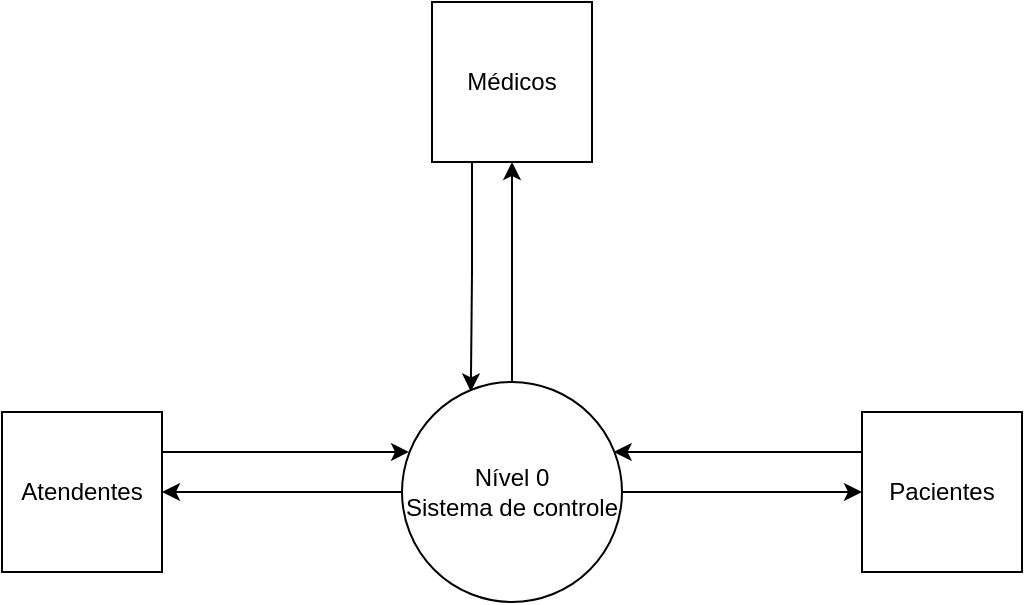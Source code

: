 <mxfile version="21.1.8" type="device" pages="3">
  <diagram name="Diagrama de contexto" id="FePzLVsMAzq__L557pOz">
    <mxGraphModel dx="1434" dy="792" grid="1" gridSize="10" guides="1" tooltips="1" connect="1" arrows="1" fold="1" page="1" pageScale="1" pageWidth="827" pageHeight="1169" math="0" shadow="0">
      <root>
        <mxCell id="0" />
        <mxCell id="1" parent="0" />
        <mxCell id="TwyFPeZ25JVLZ-CCQxZj-9" style="edgeStyle=orthogonalEdgeStyle;rounded=0;orthogonalLoop=1;jettySize=auto;html=1;exitX=1;exitY=0.5;exitDx=0;exitDy=0;entryX=0;entryY=0.5;entryDx=0;entryDy=0;" edge="1" parent="1" source="TwyFPeZ25JVLZ-CCQxZj-1" target="TwyFPeZ25JVLZ-CCQxZj-3">
          <mxGeometry relative="1" as="geometry" />
        </mxCell>
        <mxCell id="TwyFPeZ25JVLZ-CCQxZj-12" style="edgeStyle=orthogonalEdgeStyle;rounded=0;orthogonalLoop=1;jettySize=auto;html=1;exitX=0;exitY=0.5;exitDx=0;exitDy=0;entryX=1;entryY=0.5;entryDx=0;entryDy=0;" edge="1" parent="1" source="TwyFPeZ25JVLZ-CCQxZj-1" target="TwyFPeZ25JVLZ-CCQxZj-4">
          <mxGeometry relative="1" as="geometry" />
        </mxCell>
        <mxCell id="TwyFPeZ25JVLZ-CCQxZj-19" value="" style="edgeStyle=orthogonalEdgeStyle;rounded=0;orthogonalLoop=1;jettySize=auto;html=1;" edge="1" parent="1" source="TwyFPeZ25JVLZ-CCQxZj-1" target="TwyFPeZ25JVLZ-CCQxZj-2">
          <mxGeometry relative="1" as="geometry" />
        </mxCell>
        <mxCell id="TwyFPeZ25JVLZ-CCQxZj-1" value="&lt;div&gt;Nível 0&lt;/div&gt;&lt;div&gt;Sistema de controle&lt;br&gt;&lt;/div&gt;" style="ellipse;whiteSpace=wrap;html=1;aspect=fixed;" vertex="1" parent="1">
          <mxGeometry x="370" y="320" width="110" height="110" as="geometry" />
        </mxCell>
        <mxCell id="TwyFPeZ25JVLZ-CCQxZj-20" style="edgeStyle=orthogonalEdgeStyle;rounded=0;orthogonalLoop=1;jettySize=auto;html=1;exitX=0.25;exitY=1;exitDx=0;exitDy=0;entryX=0.313;entryY=0.043;entryDx=0;entryDy=0;entryPerimeter=0;" edge="1" parent="1" source="TwyFPeZ25JVLZ-CCQxZj-2" target="TwyFPeZ25JVLZ-CCQxZj-1">
          <mxGeometry relative="1" as="geometry" />
        </mxCell>
        <mxCell id="TwyFPeZ25JVLZ-CCQxZj-2" value="Médicos" style="whiteSpace=wrap;html=1;aspect=fixed;" vertex="1" parent="1">
          <mxGeometry x="385" y="130" width="80" height="80" as="geometry" />
        </mxCell>
        <mxCell id="TwyFPeZ25JVLZ-CCQxZj-10" style="edgeStyle=orthogonalEdgeStyle;rounded=0;orthogonalLoop=1;jettySize=auto;html=1;exitX=0;exitY=0.25;exitDx=0;exitDy=0;entryX=0.962;entryY=0.318;entryDx=0;entryDy=0;entryPerimeter=0;" edge="1" parent="1" source="TwyFPeZ25JVLZ-CCQxZj-3" target="TwyFPeZ25JVLZ-CCQxZj-1">
          <mxGeometry relative="1" as="geometry" />
        </mxCell>
        <mxCell id="TwyFPeZ25JVLZ-CCQxZj-3" value="Pacientes" style="whiteSpace=wrap;html=1;aspect=fixed;" vertex="1" parent="1">
          <mxGeometry x="600" y="335" width="80" height="80" as="geometry" />
        </mxCell>
        <mxCell id="TwyFPeZ25JVLZ-CCQxZj-15" style="edgeStyle=orthogonalEdgeStyle;rounded=0;orthogonalLoop=1;jettySize=auto;html=1;exitX=1;exitY=0.25;exitDx=0;exitDy=0;entryX=0.032;entryY=0.318;entryDx=0;entryDy=0;entryPerimeter=0;" edge="1" parent="1" source="TwyFPeZ25JVLZ-CCQxZj-4" target="TwyFPeZ25JVLZ-CCQxZj-1">
          <mxGeometry relative="1" as="geometry" />
        </mxCell>
        <mxCell id="TwyFPeZ25JVLZ-CCQxZj-4" value="Atendentes" style="whiteSpace=wrap;html=1;aspect=fixed;" vertex="1" parent="1">
          <mxGeometry x="170" y="335" width="80" height="80" as="geometry" />
        </mxCell>
      </root>
    </mxGraphModel>
  </diagram>
  <diagram id="CleXMpJ3mfFsWCy2DOEM" name="DFD - Nível 1">
    <mxGraphModel dx="1434" dy="792" grid="1" gridSize="10" guides="1" tooltips="1" connect="1" arrows="1" fold="1" page="1" pageScale="1" pageWidth="827" pageHeight="1169" math="0" shadow="0">
      <root>
        <mxCell id="0" />
        <mxCell id="1" parent="0" />
        <mxCell id="pKV-AocP2VicoPwN8PxL-16" style="edgeStyle=orthogonalEdgeStyle;rounded=0;orthogonalLoop=1;jettySize=auto;html=1;exitX=0.25;exitY=0;exitDx=0;exitDy=0;entryX=0;entryY=0;entryDx=0;entryDy=0;" edge="1" parent="1" source="pKV-AocP2VicoPwN8PxL-1" target="pKV-AocP2VicoPwN8PxL-4">
          <mxGeometry relative="1" as="geometry">
            <Array as="points">
              <mxPoint x="160" y="92" />
            </Array>
          </mxGeometry>
        </mxCell>
        <mxCell id="pKV-AocP2VicoPwN8PxL-17" style="edgeStyle=orthogonalEdgeStyle;rounded=0;orthogonalLoop=1;jettySize=auto;html=1;exitX=0.25;exitY=1;exitDx=0;exitDy=0;entryX=0;entryY=1;entryDx=0;entryDy=0;" edge="1" parent="1" source="pKV-AocP2VicoPwN8PxL-1" target="pKV-AocP2VicoPwN8PxL-7">
          <mxGeometry relative="1" as="geometry">
            <Array as="points">
              <mxPoint x="160" y="448" />
            </Array>
          </mxGeometry>
        </mxCell>
        <mxCell id="pKV-AocP2VicoPwN8PxL-30" value="Dados médico" style="edgeLabel;html=1;align=center;verticalAlign=middle;resizable=0;points=[];" vertex="1" connectable="0" parent="pKV-AocP2VicoPwN8PxL-17">
          <mxGeometry x="0.171" y="-2" relative="1" as="geometry">
            <mxPoint x="51" y="10" as="offset" />
          </mxGeometry>
        </mxCell>
        <mxCell id="pKV-AocP2VicoPwN8PxL-22" style="edgeStyle=orthogonalEdgeStyle;rounded=0;orthogonalLoop=1;jettySize=auto;html=1;exitX=1;exitY=0.75;exitDx=0;exitDy=0;entryX=0.05;entryY=0.75;entryDx=0;entryDy=0;entryPerimeter=0;" edge="1" parent="1" source="pKV-AocP2VicoPwN8PxL-1" target="pKV-AocP2VicoPwN8PxL-6">
          <mxGeometry relative="1" as="geometry" />
        </mxCell>
        <mxCell id="pKV-AocP2VicoPwN8PxL-25" style="edgeStyle=orthogonalEdgeStyle;rounded=0;orthogonalLoop=1;jettySize=auto;html=1;exitX=1;exitY=0.25;exitDx=0;exitDy=0;entryX=0;entryY=0.5;entryDx=0;entryDy=0;" edge="1" parent="1" source="pKV-AocP2VicoPwN8PxL-1" target="pKV-AocP2VicoPwN8PxL-5">
          <mxGeometry relative="1" as="geometry">
            <Array as="points">
              <mxPoint x="260" y="300" />
              <mxPoint x="260" y="220" />
            </Array>
          </mxGeometry>
        </mxCell>
        <mxCell id="pKV-AocP2VicoPwN8PxL-1" value="Médicos" style="whiteSpace=wrap;html=1;aspect=fixed;" vertex="1" parent="1">
          <mxGeometry x="140" y="280" width="80" height="80" as="geometry" />
        </mxCell>
        <mxCell id="pKV-AocP2VicoPwN8PxL-19" style="edgeStyle=orthogonalEdgeStyle;rounded=0;orthogonalLoop=1;jettySize=auto;html=1;exitX=0;exitY=0.5;exitDx=0;exitDy=0;entryX=0.5;entryY=0;entryDx=0;entryDy=0;" edge="1" parent="1" source="pKV-AocP2VicoPwN8PxL-4" target="pKV-AocP2VicoPwN8PxL-1">
          <mxGeometry relative="1" as="geometry" />
        </mxCell>
        <mxCell id="pKV-AocP2VicoPwN8PxL-36" style="edgeStyle=orthogonalEdgeStyle;rounded=0;orthogonalLoop=1;jettySize=auto;html=1;exitX=1;exitY=0;exitDx=0;exitDy=0;entryX=0.9;entryY=0;entryDx=0;entryDy=0;entryPerimeter=0;" edge="1" parent="1" source="pKV-AocP2VicoPwN8PxL-4" target="pKV-AocP2VicoPwN8PxL-34">
          <mxGeometry relative="1" as="geometry" />
        </mxCell>
        <mxCell id="pKV-AocP2VicoPwN8PxL-4" value="&lt;div&gt;Nível 1.1&lt;/div&gt;&lt;div&gt;Cadastrar dados&lt;br&gt;&lt;/div&gt;" style="ellipse;whiteSpace=wrap;html=1;aspect=fixed;" vertex="1" parent="1">
          <mxGeometry x="380" y="80" width="80" height="80" as="geometry" />
        </mxCell>
        <mxCell id="pKV-AocP2VicoPwN8PxL-24" style="edgeStyle=orthogonalEdgeStyle;rounded=0;orthogonalLoop=1;jettySize=auto;html=1;exitX=0;exitY=0;exitDx=0;exitDy=0;entryX=0.75;entryY=0;entryDx=0;entryDy=0;" edge="1" parent="1" source="pKV-AocP2VicoPwN8PxL-5" target="pKV-AocP2VicoPwN8PxL-1">
          <mxGeometry relative="1" as="geometry">
            <Array as="points">
              <mxPoint x="200" y="192" />
            </Array>
          </mxGeometry>
        </mxCell>
        <mxCell id="pKV-AocP2VicoPwN8PxL-41" style="edgeStyle=orthogonalEdgeStyle;rounded=0;orthogonalLoop=1;jettySize=auto;html=1;exitX=1;exitY=0;exitDx=0;exitDy=0;entryX=0.5;entryY=0;entryDx=0;entryDy=0;" edge="1" parent="1" source="pKV-AocP2VicoPwN8PxL-5" target="pKV-AocP2VicoPwN8PxL-34">
          <mxGeometry relative="1" as="geometry" />
        </mxCell>
        <mxCell id="pKV-AocP2VicoPwN8PxL-5" value="&lt;div&gt;Nível 1.1&lt;/div&gt;&lt;div&gt;Consultar dados&lt;br&gt;&lt;/div&gt;" style="ellipse;whiteSpace=wrap;html=1;aspect=fixed;" vertex="1" parent="1">
          <mxGeometry x="380" y="180" width="80" height="80" as="geometry" />
        </mxCell>
        <mxCell id="pKV-AocP2VicoPwN8PxL-23" style="edgeStyle=orthogonalEdgeStyle;rounded=0;orthogonalLoop=1;jettySize=auto;html=1;exitX=0;exitY=0.5;exitDx=0;exitDy=0;entryX=1;entryY=0.5;entryDx=0;entryDy=0;" edge="1" parent="1" source="pKV-AocP2VicoPwN8PxL-6" target="pKV-AocP2VicoPwN8PxL-1">
          <mxGeometry relative="1" as="geometry" />
        </mxCell>
        <mxCell id="pKV-AocP2VicoPwN8PxL-44" style="edgeStyle=orthogonalEdgeStyle;rounded=0;orthogonalLoop=1;jettySize=auto;html=1;exitX=1;exitY=0.5;exitDx=0;exitDy=0;entryX=0;entryY=0.5;entryDx=0;entryDy=0;" edge="1" parent="1" source="pKV-AocP2VicoPwN8PxL-6" target="pKV-AocP2VicoPwN8PxL-34">
          <mxGeometry relative="1" as="geometry" />
        </mxCell>
        <mxCell id="pKV-AocP2VicoPwN8PxL-6" value="&lt;div&gt;Nível 1.1&lt;/div&gt;&lt;div&gt;Alterar dados&lt;br&gt;&lt;/div&gt;" style="ellipse;whiteSpace=wrap;html=1;aspect=fixed;" vertex="1" parent="1">
          <mxGeometry x="380" y="280" width="80" height="80" as="geometry" />
        </mxCell>
        <mxCell id="pKV-AocP2VicoPwN8PxL-18" style="edgeStyle=orthogonalEdgeStyle;rounded=0;orthogonalLoop=1;jettySize=auto;html=1;exitX=0;exitY=0.5;exitDx=0;exitDy=0;entryX=0.5;entryY=1;entryDx=0;entryDy=0;" edge="1" parent="1" source="pKV-AocP2VicoPwN8PxL-7" target="pKV-AocP2VicoPwN8PxL-1">
          <mxGeometry relative="1" as="geometry" />
        </mxCell>
        <mxCell id="pKV-AocP2VicoPwN8PxL-48" style="edgeStyle=orthogonalEdgeStyle;rounded=0;orthogonalLoop=1;jettySize=auto;html=1;exitX=1;exitY=1;exitDx=0;exitDy=0;entryX=0.75;entryY=1;entryDx=0;entryDy=0;" edge="1" parent="1" source="pKV-AocP2VicoPwN8PxL-7" target="pKV-AocP2VicoPwN8PxL-34">
          <mxGeometry relative="1" as="geometry" />
        </mxCell>
        <mxCell id="pKV-AocP2VicoPwN8PxL-7" value="&lt;div&gt;Nível 1.1&lt;/div&gt;&lt;div&gt;Excluir dados&lt;br&gt;&lt;/div&gt;" style="ellipse;whiteSpace=wrap;html=1;aspect=fixed;" vertex="1" parent="1">
          <mxGeometry x="380" y="380" width="80" height="80" as="geometry" />
        </mxCell>
        <mxCell id="pKV-AocP2VicoPwN8PxL-26" value="Status" style="text;html=1;align=center;verticalAlign=middle;resizable=0;points=[];autosize=1;strokeColor=none;fillColor=none;" vertex="1" parent="1">
          <mxGeometry x="210" y="120" width="60" height="30" as="geometry" />
        </mxCell>
        <mxCell id="pKV-AocP2VicoPwN8PxL-27" value="Status" style="text;html=1;align=center;verticalAlign=middle;resizable=0;points=[];autosize=1;strokeColor=none;fillColor=none;" vertex="1" parent="1">
          <mxGeometry x="210" y="163" width="60" height="30" as="geometry" />
        </mxCell>
        <mxCell id="pKV-AocP2VicoPwN8PxL-28" value="Status" style="text;html=1;align=center;verticalAlign=middle;resizable=0;points=[];autosize=1;strokeColor=none;fillColor=none;" vertex="1" parent="1">
          <mxGeometry x="280" y="295" width="60" height="30" as="geometry" />
        </mxCell>
        <mxCell id="pKV-AocP2VicoPwN8PxL-29" value="Status" style="text;html=1;align=center;verticalAlign=middle;resizable=0;points=[];autosize=1;strokeColor=none;fillColor=none;" vertex="1" parent="1">
          <mxGeometry x="280" y="390" width="60" height="30" as="geometry" />
        </mxCell>
        <mxCell id="pKV-AocP2VicoPwN8PxL-31" value="Dados médico" style="edgeLabel;html=1;align=center;verticalAlign=middle;resizable=0;points=[];" vertex="1" connectable="0" parent="1">
          <mxGeometry x="310.0" y="350.003" as="geometry" />
        </mxCell>
        <mxCell id="pKV-AocP2VicoPwN8PxL-32" value="Dados médico" style="edgeLabel;html=1;align=center;verticalAlign=middle;resizable=0;points=[];" vertex="1" connectable="0" parent="1">
          <mxGeometry x="310.0" y="230.003" as="geometry" />
        </mxCell>
        <mxCell id="pKV-AocP2VicoPwN8PxL-33" value="Dados médico" style="edgeLabel;html=1;align=center;verticalAlign=middle;resizable=0;points=[];" vertex="1" connectable="0" parent="1">
          <mxGeometry x="310.0" y="80.003" as="geometry" />
        </mxCell>
        <mxCell id="pKV-AocP2VicoPwN8PxL-37" style="edgeStyle=orthogonalEdgeStyle;rounded=0;orthogonalLoop=1;jettySize=auto;html=1;exitX=0.75;exitY=0;exitDx=0;exitDy=0;entryX=1;entryY=0.5;entryDx=0;entryDy=0;" edge="1" parent="1" source="pKV-AocP2VicoPwN8PxL-34" target="pKV-AocP2VicoPwN8PxL-4">
          <mxGeometry relative="1" as="geometry" />
        </mxCell>
        <mxCell id="pKV-AocP2VicoPwN8PxL-42" style="edgeStyle=orthogonalEdgeStyle;rounded=0;orthogonalLoop=1;jettySize=auto;html=1;exitX=0.25;exitY=0;exitDx=0;exitDy=0;entryX=1;entryY=0.5;entryDx=0;entryDy=0;" edge="1" parent="1" source="pKV-AocP2VicoPwN8PxL-34" target="pKV-AocP2VicoPwN8PxL-5">
          <mxGeometry relative="1" as="geometry" />
        </mxCell>
        <mxCell id="pKV-AocP2VicoPwN8PxL-45" style="edgeStyle=orthogonalEdgeStyle;rounded=0;orthogonalLoop=1;jettySize=auto;html=1;exitX=0;exitY=0.75;exitDx=0;exitDy=0;entryX=0.963;entryY=0.688;entryDx=0;entryDy=0;entryPerimeter=0;" edge="1" parent="1" source="pKV-AocP2VicoPwN8PxL-34" target="pKV-AocP2VicoPwN8PxL-6">
          <mxGeometry relative="1" as="geometry" />
        </mxCell>
        <mxCell id="pKV-AocP2VicoPwN8PxL-47" style="edgeStyle=orthogonalEdgeStyle;rounded=0;orthogonalLoop=1;jettySize=auto;html=1;exitX=0.5;exitY=1;exitDx=0;exitDy=0;entryX=1;entryY=0.5;entryDx=0;entryDy=0;" edge="1" parent="1" source="pKV-AocP2VicoPwN8PxL-34" target="pKV-AocP2VicoPwN8PxL-7">
          <mxGeometry relative="1" as="geometry" />
        </mxCell>
        <mxCell id="pKV-AocP2VicoPwN8PxL-34" value="Tabela_Médicos" style="shape=process;whiteSpace=wrap;html=1;backgroundOutline=1;" vertex="1" parent="1">
          <mxGeometry x="600" y="290" width="120" height="60" as="geometry" />
        </mxCell>
        <mxCell id="pKV-AocP2VicoPwN8PxL-49" value="Status" style="text;html=1;align=center;verticalAlign=middle;resizable=0;points=[];autosize=1;strokeColor=none;fillColor=none;" vertex="1" parent="1">
          <mxGeometry x="510" y="390" width="60" height="30" as="geometry" />
        </mxCell>
        <mxCell id="pKV-AocP2VicoPwN8PxL-50" value="Status" style="text;html=1;align=center;verticalAlign=middle;resizable=0;points=[];autosize=1;strokeColor=none;fillColor=none;" vertex="1" parent="1">
          <mxGeometry x="510" y="335" width="60" height="30" as="geometry" />
        </mxCell>
        <mxCell id="pKV-AocP2VicoPwN8PxL-51" value="Status" style="text;html=1;align=center;verticalAlign=middle;resizable=0;points=[];autosize=1;strokeColor=none;fillColor=none;" vertex="1" parent="1">
          <mxGeometry x="510" y="220" width="60" height="30" as="geometry" />
        </mxCell>
        <mxCell id="pKV-AocP2VicoPwN8PxL-52" value="Status" style="text;html=1;align=center;verticalAlign=middle;resizable=0;points=[];autosize=1;strokeColor=none;fillColor=none;" vertex="1" parent="1">
          <mxGeometry x="510" y="120" width="60" height="30" as="geometry" />
        </mxCell>
        <mxCell id="pKV-AocP2VicoPwN8PxL-53" value="Dados médico" style="edgeLabel;html=1;align=center;verticalAlign=middle;resizable=0;points=[];" vertex="1" connectable="0" parent="1">
          <mxGeometry x="540.0" y="460.003" as="geometry" />
        </mxCell>
        <mxCell id="pKV-AocP2VicoPwN8PxL-54" value="Dados médico" style="edgeLabel;html=1;align=center;verticalAlign=middle;resizable=0;points=[];" vertex="1" connectable="0" parent="1">
          <mxGeometry x="530.0" y="310.003" as="geometry" />
        </mxCell>
        <mxCell id="pKV-AocP2VicoPwN8PxL-55" value="Dados médico" style="edgeLabel;html=1;align=center;verticalAlign=middle;resizable=0;points=[];" vertex="1" connectable="0" parent="1">
          <mxGeometry x="540.0" y="180.003" as="geometry" />
        </mxCell>
        <mxCell id="pKV-AocP2VicoPwN8PxL-56" value="Dados médico" style="edgeLabel;html=1;align=center;verticalAlign=middle;resizable=0;points=[];" vertex="1" connectable="0" parent="1">
          <mxGeometry x="540.0" y="80.003" as="geometry" />
        </mxCell>
        <mxCell id="pKV-AocP2VicoPwN8PxL-57" style="edgeStyle=orthogonalEdgeStyle;rounded=0;orthogonalLoop=1;jettySize=auto;html=1;exitX=0.25;exitY=0;exitDx=0;exitDy=0;entryX=0;entryY=0;entryDx=0;entryDy=0;" edge="1" parent="1" source="pKV-AocP2VicoPwN8PxL-62" target="pKV-AocP2VicoPwN8PxL-65">
          <mxGeometry relative="1" as="geometry">
            <Array as="points">
              <mxPoint x="155" y="522" />
            </Array>
          </mxGeometry>
        </mxCell>
        <mxCell id="pKV-AocP2VicoPwN8PxL-58" style="edgeStyle=orthogonalEdgeStyle;rounded=0;orthogonalLoop=1;jettySize=auto;html=1;exitX=0.25;exitY=1;exitDx=0;exitDy=0;entryX=0;entryY=1;entryDx=0;entryDy=0;" edge="1" parent="1" source="pKV-AocP2VicoPwN8PxL-62" target="pKV-AocP2VicoPwN8PxL-74">
          <mxGeometry relative="1" as="geometry">
            <Array as="points">
              <mxPoint x="155" y="878" />
            </Array>
          </mxGeometry>
        </mxCell>
        <mxCell id="pKV-AocP2VicoPwN8PxL-59" value="Dados pacientes" style="edgeLabel;html=1;align=center;verticalAlign=middle;resizable=0;points=[];" vertex="1" connectable="0" parent="pKV-AocP2VicoPwN8PxL-58">
          <mxGeometry x="0.171" y="-2" relative="1" as="geometry">
            <mxPoint x="51" y="10" as="offset" />
          </mxGeometry>
        </mxCell>
        <mxCell id="pKV-AocP2VicoPwN8PxL-60" style="edgeStyle=orthogonalEdgeStyle;rounded=0;orthogonalLoop=1;jettySize=auto;html=1;exitX=1;exitY=0.75;exitDx=0;exitDy=0;entryX=0.05;entryY=0.75;entryDx=0;entryDy=0;entryPerimeter=0;startArrow=classic;startFill=1;endArrow=none;endFill=0;" edge="1" parent="1" source="pKV-AocP2VicoPwN8PxL-62" target="pKV-AocP2VicoPwN8PxL-71">
          <mxGeometry relative="1" as="geometry" />
        </mxCell>
        <mxCell id="pKV-AocP2VicoPwN8PxL-61" style="edgeStyle=orthogonalEdgeStyle;rounded=0;orthogonalLoop=1;jettySize=auto;html=1;exitX=1;exitY=0.25;exitDx=0;exitDy=0;entryX=0;entryY=0.5;entryDx=0;entryDy=0;" edge="1" parent="1" source="pKV-AocP2VicoPwN8PxL-62" target="pKV-AocP2VicoPwN8PxL-68">
          <mxGeometry relative="1" as="geometry">
            <Array as="points">
              <mxPoint x="255" y="730" />
              <mxPoint x="255" y="650" />
            </Array>
          </mxGeometry>
        </mxCell>
        <mxCell id="pKV-AocP2VicoPwN8PxL-62" value="Pacientes" style="whiteSpace=wrap;html=1;aspect=fixed;" vertex="1" parent="1">
          <mxGeometry x="135" y="710" width="80" height="80" as="geometry" />
        </mxCell>
        <mxCell id="pKV-AocP2VicoPwN8PxL-63" style="edgeStyle=orthogonalEdgeStyle;rounded=0;orthogonalLoop=1;jettySize=auto;html=1;exitX=0;exitY=0.5;exitDx=0;exitDy=0;entryX=0.5;entryY=0;entryDx=0;entryDy=0;" edge="1" parent="1" source="pKV-AocP2VicoPwN8PxL-65" target="pKV-AocP2VicoPwN8PxL-62">
          <mxGeometry relative="1" as="geometry" />
        </mxCell>
        <mxCell id="pKV-AocP2VicoPwN8PxL-64" style="edgeStyle=orthogonalEdgeStyle;rounded=0;orthogonalLoop=1;jettySize=auto;html=1;exitX=1;exitY=0;exitDx=0;exitDy=0;entryX=0.9;entryY=0;entryDx=0;entryDy=0;entryPerimeter=0;" edge="1" parent="1" source="pKV-AocP2VicoPwN8PxL-65" target="pKV-AocP2VicoPwN8PxL-86">
          <mxGeometry relative="1" as="geometry" />
        </mxCell>
        <mxCell id="pKV-AocP2VicoPwN8PxL-65" value="&lt;div&gt;Nível 1.1&lt;/div&gt;&lt;div&gt;Cadastrar dados&lt;br&gt;&lt;/div&gt;" style="ellipse;whiteSpace=wrap;html=1;aspect=fixed;" vertex="1" parent="1">
          <mxGeometry x="375" y="510" width="80" height="80" as="geometry" />
        </mxCell>
        <mxCell id="pKV-AocP2VicoPwN8PxL-66" style="edgeStyle=orthogonalEdgeStyle;rounded=0;orthogonalLoop=1;jettySize=auto;html=1;exitX=0;exitY=0;exitDx=0;exitDy=0;entryX=0.75;entryY=0;entryDx=0;entryDy=0;" edge="1" parent="1" source="pKV-AocP2VicoPwN8PxL-68" target="pKV-AocP2VicoPwN8PxL-62">
          <mxGeometry relative="1" as="geometry">
            <Array as="points">
              <mxPoint x="195" y="622" />
            </Array>
          </mxGeometry>
        </mxCell>
        <mxCell id="pKV-AocP2VicoPwN8PxL-67" style="edgeStyle=orthogonalEdgeStyle;rounded=0;orthogonalLoop=1;jettySize=auto;html=1;exitX=1;exitY=0;exitDx=0;exitDy=0;entryX=0.5;entryY=0;entryDx=0;entryDy=0;" edge="1" parent="1" source="pKV-AocP2VicoPwN8PxL-68" target="pKV-AocP2VicoPwN8PxL-86">
          <mxGeometry relative="1" as="geometry" />
        </mxCell>
        <mxCell id="pKV-AocP2VicoPwN8PxL-68" value="&lt;div&gt;Nível 1.1&lt;/div&gt;&lt;div&gt;Consultar dados&lt;br&gt;&lt;/div&gt;" style="ellipse;whiteSpace=wrap;html=1;aspect=fixed;" vertex="1" parent="1">
          <mxGeometry x="375" y="610" width="80" height="80" as="geometry" />
        </mxCell>
        <mxCell id="pKV-AocP2VicoPwN8PxL-69" style="edgeStyle=orthogonalEdgeStyle;rounded=0;orthogonalLoop=1;jettySize=auto;html=1;exitX=0;exitY=0.5;exitDx=0;exitDy=0;entryX=1;entryY=0.5;entryDx=0;entryDy=0;endArrow=none;endFill=0;startArrow=classic;startFill=1;" edge="1" parent="1" source="pKV-AocP2VicoPwN8PxL-71" target="pKV-AocP2VicoPwN8PxL-62">
          <mxGeometry relative="1" as="geometry" />
        </mxCell>
        <mxCell id="pKV-AocP2VicoPwN8PxL-70" style="edgeStyle=orthogonalEdgeStyle;rounded=0;orthogonalLoop=1;jettySize=auto;html=1;exitX=1;exitY=0.5;exitDx=0;exitDy=0;entryX=0;entryY=0.5;entryDx=0;entryDy=0;" edge="1" parent="1" source="pKV-AocP2VicoPwN8PxL-71" target="pKV-AocP2VicoPwN8PxL-86">
          <mxGeometry relative="1" as="geometry" />
        </mxCell>
        <mxCell id="pKV-AocP2VicoPwN8PxL-71" value="&lt;div&gt;Nível 1.1&lt;/div&gt;&lt;div&gt;Alterar dados&lt;br&gt;&lt;/div&gt;" style="ellipse;whiteSpace=wrap;html=1;aspect=fixed;" vertex="1" parent="1">
          <mxGeometry x="375" y="710" width="80" height="80" as="geometry" />
        </mxCell>
        <mxCell id="pKV-AocP2VicoPwN8PxL-72" style="edgeStyle=orthogonalEdgeStyle;rounded=0;orthogonalLoop=1;jettySize=auto;html=1;exitX=0;exitY=0.5;exitDx=0;exitDy=0;entryX=0.5;entryY=1;entryDx=0;entryDy=0;" edge="1" parent="1" source="pKV-AocP2VicoPwN8PxL-74" target="pKV-AocP2VicoPwN8PxL-62">
          <mxGeometry relative="1" as="geometry" />
        </mxCell>
        <mxCell id="pKV-AocP2VicoPwN8PxL-73" style="edgeStyle=orthogonalEdgeStyle;rounded=0;orthogonalLoop=1;jettySize=auto;html=1;exitX=1;exitY=1;exitDx=0;exitDy=0;entryX=0.75;entryY=1;entryDx=0;entryDy=0;" edge="1" parent="1" source="pKV-AocP2VicoPwN8PxL-74" target="pKV-AocP2VicoPwN8PxL-86">
          <mxGeometry relative="1" as="geometry" />
        </mxCell>
        <mxCell id="pKV-AocP2VicoPwN8PxL-74" value="&lt;div&gt;Nível 1.1&lt;/div&gt;&lt;div&gt;Excluir dados&lt;br&gt;&lt;/div&gt;" style="ellipse;whiteSpace=wrap;html=1;aspect=fixed;" vertex="1" parent="1">
          <mxGeometry x="375" y="810" width="80" height="80" as="geometry" />
        </mxCell>
        <mxCell id="pKV-AocP2VicoPwN8PxL-75" value="Status" style="text;html=1;align=center;verticalAlign=middle;resizable=0;points=[];autosize=1;strokeColor=none;fillColor=none;" vertex="1" parent="1">
          <mxGeometry x="205" y="550" width="60" height="30" as="geometry" />
        </mxCell>
        <mxCell id="pKV-AocP2VicoPwN8PxL-76" value="Status" style="text;html=1;align=center;verticalAlign=middle;resizable=0;points=[];autosize=1;strokeColor=none;fillColor=none;" vertex="1" parent="1">
          <mxGeometry x="205" y="593" width="60" height="30" as="geometry" />
        </mxCell>
        <mxCell id="pKV-AocP2VicoPwN8PxL-77" value="Status" style="text;html=1;align=center;verticalAlign=middle;resizable=0;points=[];autosize=1;strokeColor=none;fillColor=none;" vertex="1" parent="1">
          <mxGeometry x="275" y="725" width="60" height="30" as="geometry" />
        </mxCell>
        <mxCell id="pKV-AocP2VicoPwN8PxL-78" value="Status" style="text;html=1;align=center;verticalAlign=middle;resizable=0;points=[];autosize=1;strokeColor=none;fillColor=none;" vertex="1" parent="1">
          <mxGeometry x="275" y="820" width="60" height="30" as="geometry" />
        </mxCell>
        <mxCell id="pKV-AocP2VicoPwN8PxL-79" value="Dados pacientes" style="edgeLabel;html=1;align=center;verticalAlign=middle;resizable=0;points=[];" vertex="1" connectable="0" parent="1">
          <mxGeometry x="305.0" y="780.003" as="geometry" />
        </mxCell>
        <mxCell id="pKV-AocP2VicoPwN8PxL-80" value="Dados pacientes" style="edgeLabel;html=1;align=center;verticalAlign=middle;resizable=0;points=[];" vertex="1" connectable="0" parent="1">
          <mxGeometry x="305.0" y="660.003" as="geometry" />
        </mxCell>
        <mxCell id="pKV-AocP2VicoPwN8PxL-81" value="Dados pacientes" style="edgeLabel;html=1;align=center;verticalAlign=middle;resizable=0;points=[];" vertex="1" connectable="0" parent="1">
          <mxGeometry x="305.0" y="510.003" as="geometry" />
        </mxCell>
        <mxCell id="pKV-AocP2VicoPwN8PxL-82" style="edgeStyle=orthogonalEdgeStyle;rounded=0;orthogonalLoop=1;jettySize=auto;html=1;exitX=0.75;exitY=0;exitDx=0;exitDy=0;entryX=1;entryY=0.5;entryDx=0;entryDy=0;" edge="1" parent="1" source="pKV-AocP2VicoPwN8PxL-86" target="pKV-AocP2VicoPwN8PxL-65">
          <mxGeometry relative="1" as="geometry" />
        </mxCell>
        <mxCell id="pKV-AocP2VicoPwN8PxL-83" style="edgeStyle=orthogonalEdgeStyle;rounded=0;orthogonalLoop=1;jettySize=auto;html=1;exitX=0.25;exitY=0;exitDx=0;exitDy=0;entryX=1;entryY=0.5;entryDx=0;entryDy=0;" edge="1" parent="1" source="pKV-AocP2VicoPwN8PxL-86" target="pKV-AocP2VicoPwN8PxL-68">
          <mxGeometry relative="1" as="geometry" />
        </mxCell>
        <mxCell id="pKV-AocP2VicoPwN8PxL-84" style="edgeStyle=orthogonalEdgeStyle;rounded=0;orthogonalLoop=1;jettySize=auto;html=1;exitX=0;exitY=0.75;exitDx=0;exitDy=0;entryX=0.963;entryY=0.688;entryDx=0;entryDy=0;entryPerimeter=0;" edge="1" parent="1" source="pKV-AocP2VicoPwN8PxL-86" target="pKV-AocP2VicoPwN8PxL-71">
          <mxGeometry relative="1" as="geometry" />
        </mxCell>
        <mxCell id="pKV-AocP2VicoPwN8PxL-85" style="edgeStyle=orthogonalEdgeStyle;rounded=0;orthogonalLoop=1;jettySize=auto;html=1;exitX=0.5;exitY=1;exitDx=0;exitDy=0;entryX=1;entryY=0.5;entryDx=0;entryDy=0;" edge="1" parent="1" source="pKV-AocP2VicoPwN8PxL-86" target="pKV-AocP2VicoPwN8PxL-74">
          <mxGeometry relative="1" as="geometry" />
        </mxCell>
        <mxCell id="pKV-AocP2VicoPwN8PxL-86" value="Tabela_Pacientes" style="shape=process;whiteSpace=wrap;html=1;backgroundOutline=1;" vertex="1" parent="1">
          <mxGeometry x="585" y="720" width="120" height="60" as="geometry" />
        </mxCell>
        <mxCell id="pKV-AocP2VicoPwN8PxL-87" value="Status" style="text;html=1;align=center;verticalAlign=middle;resizable=0;points=[];autosize=1;strokeColor=none;fillColor=none;" vertex="1" parent="1">
          <mxGeometry x="505" y="820" width="60" height="30" as="geometry" />
        </mxCell>
        <mxCell id="pKV-AocP2VicoPwN8PxL-88" value="Status" style="text;html=1;align=center;verticalAlign=middle;resizable=0;points=[];autosize=1;strokeColor=none;fillColor=none;" vertex="1" parent="1">
          <mxGeometry x="505" y="765" width="60" height="30" as="geometry" />
        </mxCell>
        <mxCell id="pKV-AocP2VicoPwN8PxL-89" value="Status" style="text;html=1;align=center;verticalAlign=middle;resizable=0;points=[];autosize=1;strokeColor=none;fillColor=none;" vertex="1" parent="1">
          <mxGeometry x="505" y="650" width="60" height="30" as="geometry" />
        </mxCell>
        <mxCell id="pKV-AocP2VicoPwN8PxL-90" value="Status" style="text;html=1;align=center;verticalAlign=middle;resizable=0;points=[];autosize=1;strokeColor=none;fillColor=none;" vertex="1" parent="1">
          <mxGeometry x="505" y="550" width="60" height="30" as="geometry" />
        </mxCell>
        <mxCell id="pKV-AocP2VicoPwN8PxL-91" value="Dados pacientes" style="edgeLabel;html=1;align=center;verticalAlign=middle;resizable=0;points=[];" vertex="1" connectable="0" parent="1">
          <mxGeometry x="535.0" y="890.003" as="geometry" />
        </mxCell>
        <mxCell id="pKV-AocP2VicoPwN8PxL-92" value="Dados pacientes" style="edgeLabel;html=1;align=center;verticalAlign=middle;resizable=0;points=[];" vertex="1" connectable="0" parent="1">
          <mxGeometry x="525.0" y="740.003" as="geometry" />
        </mxCell>
        <mxCell id="pKV-AocP2VicoPwN8PxL-93" value="Dados pacientes" style="edgeLabel;html=1;align=center;verticalAlign=middle;resizable=0;points=[];" vertex="1" connectable="0" parent="1">
          <mxGeometry x="535.0" y="610.003" as="geometry" />
        </mxCell>
        <mxCell id="pKV-AocP2VicoPwN8PxL-94" value="Dados pacientes" style="edgeLabel;html=1;align=center;verticalAlign=middle;resizable=0;points=[];" vertex="1" connectable="0" parent="1">
          <mxGeometry x="535.0" y="510.003" as="geometry" />
        </mxCell>
        <mxCell id="pKV-AocP2VicoPwN8PxL-96" style="edgeStyle=orthogonalEdgeStyle;rounded=0;orthogonalLoop=1;jettySize=auto;html=1;exitX=0.25;exitY=0;exitDx=0;exitDy=0;entryX=0;entryY=0;entryDx=0;entryDy=0;" edge="1" parent="1" source="pKV-AocP2VicoPwN8PxL-101" target="pKV-AocP2VicoPwN8PxL-104">
          <mxGeometry relative="1" as="geometry">
            <Array as="points">
              <mxPoint x="149" y="962" />
            </Array>
          </mxGeometry>
        </mxCell>
        <mxCell id="pKV-AocP2VicoPwN8PxL-97" style="edgeStyle=orthogonalEdgeStyle;rounded=0;orthogonalLoop=1;jettySize=auto;html=1;exitX=0.25;exitY=1;exitDx=0;exitDy=0;entryX=0;entryY=1;entryDx=0;entryDy=0;" edge="1" parent="1" source="pKV-AocP2VicoPwN8PxL-101" target="pKV-AocP2VicoPwN8PxL-113">
          <mxGeometry relative="1" as="geometry">
            <Array as="points">
              <mxPoint x="149" y="1318" />
            </Array>
          </mxGeometry>
        </mxCell>
        <mxCell id="pKV-AocP2VicoPwN8PxL-98" value="Dados atendente" style="edgeLabel;html=1;align=center;verticalAlign=middle;resizable=0;points=[];" vertex="1" connectable="0" parent="pKV-AocP2VicoPwN8PxL-97">
          <mxGeometry x="0.171" y="-2" relative="1" as="geometry">
            <mxPoint x="51" y="10" as="offset" />
          </mxGeometry>
        </mxCell>
        <mxCell id="pKV-AocP2VicoPwN8PxL-99" style="edgeStyle=orthogonalEdgeStyle;rounded=0;orthogonalLoop=1;jettySize=auto;html=1;exitX=1;exitY=0.75;exitDx=0;exitDy=0;entryX=0.05;entryY=0.75;entryDx=0;entryDy=0;entryPerimeter=0;startArrow=classic;startFill=1;endArrow=none;endFill=0;" edge="1" parent="1" source="pKV-AocP2VicoPwN8PxL-101" target="pKV-AocP2VicoPwN8PxL-110">
          <mxGeometry relative="1" as="geometry" />
        </mxCell>
        <mxCell id="pKV-AocP2VicoPwN8PxL-100" style="edgeStyle=orthogonalEdgeStyle;rounded=0;orthogonalLoop=1;jettySize=auto;html=1;exitX=1;exitY=0.25;exitDx=0;exitDy=0;entryX=0;entryY=0.5;entryDx=0;entryDy=0;" edge="1" parent="1" source="pKV-AocP2VicoPwN8PxL-101" target="pKV-AocP2VicoPwN8PxL-107">
          <mxGeometry relative="1" as="geometry">
            <Array as="points">
              <mxPoint x="249" y="1170" />
              <mxPoint x="249" y="1090" />
            </Array>
          </mxGeometry>
        </mxCell>
        <mxCell id="pKV-AocP2VicoPwN8PxL-101" value="Atendente" style="whiteSpace=wrap;html=1;aspect=fixed;" vertex="1" parent="1">
          <mxGeometry x="129" y="1150" width="80" height="80" as="geometry" />
        </mxCell>
        <mxCell id="pKV-AocP2VicoPwN8PxL-102" style="edgeStyle=orthogonalEdgeStyle;rounded=0;orthogonalLoop=1;jettySize=auto;html=1;exitX=0;exitY=0.5;exitDx=0;exitDy=0;entryX=0.5;entryY=0;entryDx=0;entryDy=0;" edge="1" parent="1" source="pKV-AocP2VicoPwN8PxL-104" target="pKV-AocP2VicoPwN8PxL-101">
          <mxGeometry relative="1" as="geometry" />
        </mxCell>
        <mxCell id="pKV-AocP2VicoPwN8PxL-103" style="edgeStyle=orthogonalEdgeStyle;rounded=0;orthogonalLoop=1;jettySize=auto;html=1;exitX=1;exitY=0;exitDx=0;exitDy=0;entryX=0.9;entryY=0;entryDx=0;entryDy=0;entryPerimeter=0;" edge="1" parent="1" source="pKV-AocP2VicoPwN8PxL-104" target="pKV-AocP2VicoPwN8PxL-125">
          <mxGeometry relative="1" as="geometry" />
        </mxCell>
        <mxCell id="pKV-AocP2VicoPwN8PxL-104" value="&lt;div&gt;Nível 1.1&lt;/div&gt;&lt;div&gt;Cadastrar dados&lt;br&gt;&lt;/div&gt;" style="ellipse;whiteSpace=wrap;html=1;aspect=fixed;" vertex="1" parent="1">
          <mxGeometry x="369" y="950" width="80" height="80" as="geometry" />
        </mxCell>
        <mxCell id="pKV-AocP2VicoPwN8PxL-105" style="edgeStyle=orthogonalEdgeStyle;rounded=0;orthogonalLoop=1;jettySize=auto;html=1;exitX=0;exitY=0;exitDx=0;exitDy=0;entryX=0.75;entryY=0;entryDx=0;entryDy=0;" edge="1" parent="1" source="pKV-AocP2VicoPwN8PxL-107" target="pKV-AocP2VicoPwN8PxL-101">
          <mxGeometry relative="1" as="geometry">
            <Array as="points">
              <mxPoint x="189" y="1062" />
            </Array>
          </mxGeometry>
        </mxCell>
        <mxCell id="pKV-AocP2VicoPwN8PxL-106" style="edgeStyle=orthogonalEdgeStyle;rounded=0;orthogonalLoop=1;jettySize=auto;html=1;exitX=1;exitY=0;exitDx=0;exitDy=0;entryX=0.5;entryY=0;entryDx=0;entryDy=0;" edge="1" parent="1" source="pKV-AocP2VicoPwN8PxL-107" target="pKV-AocP2VicoPwN8PxL-125">
          <mxGeometry relative="1" as="geometry" />
        </mxCell>
        <mxCell id="pKV-AocP2VicoPwN8PxL-107" value="&lt;div&gt;Nível 1.1&lt;/div&gt;&lt;div&gt;Consultar dados&lt;br&gt;&lt;/div&gt;" style="ellipse;whiteSpace=wrap;html=1;aspect=fixed;" vertex="1" parent="1">
          <mxGeometry x="369" y="1050" width="80" height="80" as="geometry" />
        </mxCell>
        <mxCell id="pKV-AocP2VicoPwN8PxL-108" style="edgeStyle=orthogonalEdgeStyle;rounded=0;orthogonalLoop=1;jettySize=auto;html=1;exitX=0;exitY=0.5;exitDx=0;exitDy=0;entryX=1;entryY=0.5;entryDx=0;entryDy=0;endArrow=none;endFill=0;startArrow=classic;startFill=1;" edge="1" parent="1" source="pKV-AocP2VicoPwN8PxL-110" target="pKV-AocP2VicoPwN8PxL-101">
          <mxGeometry relative="1" as="geometry" />
        </mxCell>
        <mxCell id="pKV-AocP2VicoPwN8PxL-109" style="edgeStyle=orthogonalEdgeStyle;rounded=0;orthogonalLoop=1;jettySize=auto;html=1;exitX=1;exitY=0.5;exitDx=0;exitDy=0;entryX=0;entryY=0.5;entryDx=0;entryDy=0;" edge="1" parent="1" source="pKV-AocP2VicoPwN8PxL-110" target="pKV-AocP2VicoPwN8PxL-125">
          <mxGeometry relative="1" as="geometry" />
        </mxCell>
        <mxCell id="pKV-AocP2VicoPwN8PxL-110" value="&lt;div&gt;Nível 1.1&lt;/div&gt;&lt;div&gt;Alterar dados&lt;br&gt;&lt;/div&gt;" style="ellipse;whiteSpace=wrap;html=1;aspect=fixed;" vertex="1" parent="1">
          <mxGeometry x="369" y="1150" width="80" height="80" as="geometry" />
        </mxCell>
        <mxCell id="pKV-AocP2VicoPwN8PxL-111" style="edgeStyle=orthogonalEdgeStyle;rounded=0;orthogonalLoop=1;jettySize=auto;html=1;exitX=0;exitY=0.5;exitDx=0;exitDy=0;entryX=0.5;entryY=1;entryDx=0;entryDy=0;" edge="1" parent="1" source="pKV-AocP2VicoPwN8PxL-113" target="pKV-AocP2VicoPwN8PxL-101">
          <mxGeometry relative="1" as="geometry" />
        </mxCell>
        <mxCell id="pKV-AocP2VicoPwN8PxL-112" style="edgeStyle=orthogonalEdgeStyle;rounded=0;orthogonalLoop=1;jettySize=auto;html=1;exitX=1;exitY=1;exitDx=0;exitDy=0;entryX=0.75;entryY=1;entryDx=0;entryDy=0;" edge="1" parent="1" source="pKV-AocP2VicoPwN8PxL-113" target="pKV-AocP2VicoPwN8PxL-125">
          <mxGeometry relative="1" as="geometry" />
        </mxCell>
        <mxCell id="pKV-AocP2VicoPwN8PxL-113" value="&lt;div&gt;Nível 1.1&lt;/div&gt;&lt;div&gt;Excluir dados&lt;br&gt;&lt;/div&gt;" style="ellipse;whiteSpace=wrap;html=1;aspect=fixed;" vertex="1" parent="1">
          <mxGeometry x="369" y="1250" width="80" height="80" as="geometry" />
        </mxCell>
        <mxCell id="pKV-AocP2VicoPwN8PxL-114" value="Status" style="text;html=1;align=center;verticalAlign=middle;resizable=0;points=[];autosize=1;strokeColor=none;fillColor=none;" vertex="1" parent="1">
          <mxGeometry x="199" y="990" width="60" height="30" as="geometry" />
        </mxCell>
        <mxCell id="pKV-AocP2VicoPwN8PxL-115" value="Status" style="text;html=1;align=center;verticalAlign=middle;resizable=0;points=[];autosize=1;strokeColor=none;fillColor=none;" vertex="1" parent="1">
          <mxGeometry x="199" y="1033" width="60" height="30" as="geometry" />
        </mxCell>
        <mxCell id="pKV-AocP2VicoPwN8PxL-116" value="Status" style="text;html=1;align=center;verticalAlign=middle;resizable=0;points=[];autosize=1;strokeColor=none;fillColor=none;" vertex="1" parent="1">
          <mxGeometry x="269" y="1165" width="60" height="30" as="geometry" />
        </mxCell>
        <mxCell id="pKV-AocP2VicoPwN8PxL-117" value="Status" style="text;html=1;align=center;verticalAlign=middle;resizable=0;points=[];autosize=1;strokeColor=none;fillColor=none;" vertex="1" parent="1">
          <mxGeometry x="269" y="1260" width="60" height="30" as="geometry" />
        </mxCell>
        <mxCell id="pKV-AocP2VicoPwN8PxL-118" value="Dados atendente" style="edgeLabel;html=1;align=center;verticalAlign=middle;resizable=0;points=[];" vertex="1" connectable="0" parent="1">
          <mxGeometry x="299.0" y="1220.003" as="geometry" />
        </mxCell>
        <mxCell id="pKV-AocP2VicoPwN8PxL-119" value="Dados atendente" style="edgeLabel;html=1;align=center;verticalAlign=middle;resizable=0;points=[];" vertex="1" connectable="0" parent="1">
          <mxGeometry x="299.0" y="1100.003" as="geometry" />
        </mxCell>
        <mxCell id="pKV-AocP2VicoPwN8PxL-120" value="Dados atendente" style="edgeLabel;html=1;align=center;verticalAlign=middle;resizable=0;points=[];" vertex="1" connectable="0" parent="1">
          <mxGeometry x="299.0" y="950.003" as="geometry" />
        </mxCell>
        <mxCell id="pKV-AocP2VicoPwN8PxL-121" style="edgeStyle=orthogonalEdgeStyle;rounded=0;orthogonalLoop=1;jettySize=auto;html=1;exitX=0.75;exitY=0;exitDx=0;exitDy=0;entryX=1;entryY=0.5;entryDx=0;entryDy=0;" edge="1" parent="1" source="pKV-AocP2VicoPwN8PxL-125" target="pKV-AocP2VicoPwN8PxL-104">
          <mxGeometry relative="1" as="geometry" />
        </mxCell>
        <mxCell id="pKV-AocP2VicoPwN8PxL-122" style="edgeStyle=orthogonalEdgeStyle;rounded=0;orthogonalLoop=1;jettySize=auto;html=1;exitX=0.25;exitY=0;exitDx=0;exitDy=0;entryX=1;entryY=0.5;entryDx=0;entryDy=0;" edge="1" parent="1" source="pKV-AocP2VicoPwN8PxL-125" target="pKV-AocP2VicoPwN8PxL-107">
          <mxGeometry relative="1" as="geometry" />
        </mxCell>
        <mxCell id="pKV-AocP2VicoPwN8PxL-123" style="edgeStyle=orthogonalEdgeStyle;rounded=0;orthogonalLoop=1;jettySize=auto;html=1;exitX=0;exitY=0.75;exitDx=0;exitDy=0;entryX=0.963;entryY=0.688;entryDx=0;entryDy=0;entryPerimeter=0;" edge="1" parent="1" source="pKV-AocP2VicoPwN8PxL-125" target="pKV-AocP2VicoPwN8PxL-110">
          <mxGeometry relative="1" as="geometry" />
        </mxCell>
        <mxCell id="pKV-AocP2VicoPwN8PxL-124" style="edgeStyle=orthogonalEdgeStyle;rounded=0;orthogonalLoop=1;jettySize=auto;html=1;exitX=0.5;exitY=1;exitDx=0;exitDy=0;entryX=1;entryY=0.5;entryDx=0;entryDy=0;" edge="1" parent="1" source="pKV-AocP2VicoPwN8PxL-125" target="pKV-AocP2VicoPwN8PxL-113">
          <mxGeometry relative="1" as="geometry" />
        </mxCell>
        <mxCell id="pKV-AocP2VicoPwN8PxL-125" value="Tabela_atendentes" style="shape=process;whiteSpace=wrap;html=1;backgroundOutline=1;" vertex="1" parent="1">
          <mxGeometry x="579" y="1160" width="120" height="60" as="geometry" />
        </mxCell>
        <mxCell id="pKV-AocP2VicoPwN8PxL-126" value="Status" style="text;html=1;align=center;verticalAlign=middle;resizable=0;points=[];autosize=1;strokeColor=none;fillColor=none;" vertex="1" parent="1">
          <mxGeometry x="499" y="1260" width="60" height="30" as="geometry" />
        </mxCell>
        <mxCell id="pKV-AocP2VicoPwN8PxL-127" value="Status" style="text;html=1;align=center;verticalAlign=middle;resizable=0;points=[];autosize=1;strokeColor=none;fillColor=none;" vertex="1" parent="1">
          <mxGeometry x="499" y="1205" width="60" height="30" as="geometry" />
        </mxCell>
        <mxCell id="pKV-AocP2VicoPwN8PxL-128" value="Status" style="text;html=1;align=center;verticalAlign=middle;resizable=0;points=[];autosize=1;strokeColor=none;fillColor=none;" vertex="1" parent="1">
          <mxGeometry x="499" y="1090" width="60" height="30" as="geometry" />
        </mxCell>
        <mxCell id="pKV-AocP2VicoPwN8PxL-129" value="Status" style="text;html=1;align=center;verticalAlign=middle;resizable=0;points=[];autosize=1;strokeColor=none;fillColor=none;" vertex="1" parent="1">
          <mxGeometry x="499" y="990" width="60" height="30" as="geometry" />
        </mxCell>
        <mxCell id="pKV-AocP2VicoPwN8PxL-130" value="Dados atendente" style="edgeLabel;html=1;align=center;verticalAlign=middle;resizable=0;points=[];" vertex="1" connectable="0" parent="1">
          <mxGeometry x="529.0" y="1330.003" as="geometry" />
        </mxCell>
        <mxCell id="pKV-AocP2VicoPwN8PxL-131" value="Dados atendente" style="edgeLabel;html=1;align=center;verticalAlign=middle;resizable=0;points=[];" vertex="1" connectable="0" parent="1">
          <mxGeometry x="519.0" y="1180.003" as="geometry" />
        </mxCell>
        <mxCell id="pKV-AocP2VicoPwN8PxL-132" value="Dados atendente" style="edgeLabel;html=1;align=center;verticalAlign=middle;resizable=0;points=[];" vertex="1" connectable="0" parent="1">
          <mxGeometry x="529.0" y="1050.003" as="geometry" />
        </mxCell>
        <mxCell id="pKV-AocP2VicoPwN8PxL-133" value="Dados atendente" style="edgeLabel;html=1;align=center;verticalAlign=middle;resizable=0;points=[];" vertex="1" connectable="0" parent="1">
          <mxGeometry x="529.0" y="950.003" as="geometry" />
        </mxCell>
      </root>
    </mxGraphModel>
  </diagram>
  <diagram id="ma7MQmhVTrc8u5CHcQ88" name="DFD - Nível 2">
    <mxGraphModel dx="1687" dy="2101" grid="1" gridSize="10" guides="1" tooltips="1" connect="1" arrows="1" fold="1" page="1" pageScale="1" pageWidth="827" pageHeight="1169" math="0" shadow="0">
      <root>
        <mxCell id="0" />
        <mxCell id="1" parent="0" />
        <mxCell id="ycehw3yrI1pzjxDFF1U7-1" value="Médicos" style="whiteSpace=wrap;html=1;aspect=fixed;" vertex="1" parent="1">
          <mxGeometry x="940" y="-10" width="80" height="80" as="geometry" />
        </mxCell>
        <mxCell id="3ieEZbIqNLiBnFG8ojSC-1" style="edgeStyle=orthogonalEdgeStyle;rounded=0;orthogonalLoop=1;jettySize=auto;html=1;exitX=0.5;exitY=1;exitDx=0;exitDy=0;entryX=0;entryY=0.5;entryDx=0;entryDy=0;" edge="1" parent="1" source="ycehw3yrI1pzjxDFF1U7-2" target="ycehw3yrI1pzjxDFF1U7-4">
          <mxGeometry relative="1" as="geometry" />
        </mxCell>
        <mxCell id="2v_u7sRcipsN1jr-PThY-6" value="&lt;div&gt;Dados pessoais&lt;/div&gt;&lt;div&gt;do paciente&lt;br&gt;&lt;/div&gt;" style="edgeLabel;html=1;align=center;verticalAlign=middle;resizable=0;points=[];" vertex="1" connectable="0" parent="3ieEZbIqNLiBnFG8ojSC-1">
          <mxGeometry x="-0.354" relative="1" as="geometry">
            <mxPoint as="offset" />
          </mxGeometry>
        </mxCell>
        <mxCell id="2v_u7sRcipsN1jr-PThY-9" style="edgeStyle=orthogonalEdgeStyle;rounded=0;orthogonalLoop=1;jettySize=auto;html=1;exitX=0.5;exitY=0;exitDx=0;exitDy=0;entryX=0;entryY=0.5;entryDx=0;entryDy=0;" edge="1" parent="1" source="ycehw3yrI1pzjxDFF1U7-2" target="2v_u7sRcipsN1jr-PThY-8">
          <mxGeometry relative="1" as="geometry" />
        </mxCell>
        <mxCell id="ycehw3yrI1pzjxDFF1U7-2" value="Pacientes" style="whiteSpace=wrap;html=1;aspect=fixed;" vertex="1" parent="1">
          <mxGeometry x="150" y="-10" width="80" height="80" as="geometry" />
        </mxCell>
        <mxCell id="3ieEZbIqNLiBnFG8ojSC-2" style="edgeStyle=orthogonalEdgeStyle;rounded=0;orthogonalLoop=1;jettySize=auto;html=1;exitX=0.5;exitY=1;exitDx=0;exitDy=0;entryX=0.5;entryY=0;entryDx=0;entryDy=0;" edge="1" parent="1" source="ycehw3yrI1pzjxDFF1U7-3" target="ycehw3yrI1pzjxDFF1U7-4">
          <mxGeometry relative="1" as="geometry" />
        </mxCell>
        <mxCell id="2v_u7sRcipsN1jr-PThY-7" value="Input: dados do paciente" style="edgeLabel;html=1;align=center;verticalAlign=middle;resizable=0;points=[];" vertex="1" connectable="0" parent="3ieEZbIqNLiBnFG8ojSC-2">
          <mxGeometry x="-0.236" y="2" relative="1" as="geometry">
            <mxPoint x="14" y="-27" as="offset" />
          </mxGeometry>
        </mxCell>
        <mxCell id="2v_u7sRcipsN1jr-PThY-10" style="edgeStyle=orthogonalEdgeStyle;rounded=0;orthogonalLoop=1;jettySize=auto;html=1;exitX=0.5;exitY=0;exitDx=0;exitDy=0;entryX=1;entryY=0.5;entryDx=0;entryDy=0;" edge="1" parent="1" source="ycehw3yrI1pzjxDFF1U7-3" target="2v_u7sRcipsN1jr-PThY-8">
          <mxGeometry relative="1" as="geometry" />
        </mxCell>
        <mxCell id="ycehw3yrI1pzjxDFF1U7-3" value="Atendente" style="whiteSpace=wrap;html=1;aspect=fixed;" vertex="1" parent="1">
          <mxGeometry x="300" y="-10" width="80" height="80" as="geometry" />
        </mxCell>
        <mxCell id="2v_u7sRcipsN1jr-PThY-2" style="edgeStyle=orthogonalEdgeStyle;rounded=0;orthogonalLoop=1;jettySize=auto;html=1;exitX=0.5;exitY=1;exitDx=0;exitDy=0;entryX=0.5;entryY=0;entryDx=0;entryDy=0;" edge="1" parent="1" source="ycehw3yrI1pzjxDFF1U7-4" target="2v_u7sRcipsN1jr-PThY-1">
          <mxGeometry relative="1" as="geometry" />
        </mxCell>
        <mxCell id="2v_u7sRcipsN1jr-PThY-5" value="&lt;div&gt;Dados pessoais&lt;/div&gt;&lt;div&gt;&amp;nbsp;do paciente&lt;/div&gt;" style="edgeLabel;html=1;align=center;verticalAlign=middle;resizable=0;points=[];" vertex="1" connectable="0" parent="2v_u7sRcipsN1jr-PThY-2">
          <mxGeometry x="-0.371" y="1" relative="1" as="geometry">
            <mxPoint x="-46" as="offset" />
          </mxGeometry>
        </mxCell>
        <mxCell id="ycehw3yrI1pzjxDFF1U7-4" value="&lt;div&gt;Nível 1.1&lt;/div&gt;&lt;div&gt;cadastrar&lt;/div&gt;&lt;div&gt;paciente&lt;br&gt;&lt;/div&gt;&lt;div&gt;&lt;br&gt;&lt;/div&gt;" style="ellipse;whiteSpace=wrap;html=1;aspect=fixed;" vertex="1" parent="1">
          <mxGeometry x="230" y="180" width="80" height="80" as="geometry" />
        </mxCell>
        <mxCell id="2v_u7sRcipsN1jr-PThY-13" style="edgeStyle=orthogonalEdgeStyle;rounded=0;orthogonalLoop=1;jettySize=auto;html=1;exitX=0.25;exitY=0;exitDx=0;exitDy=0;entryX=0;entryY=0.5;entryDx=0;entryDy=0;" edge="1" parent="1" source="2v_u7sRcipsN1jr-PThY-1" target="ycehw3yrI1pzjxDFF1U7-2">
          <mxGeometry relative="1" as="geometry" />
        </mxCell>
        <mxCell id="2v_u7sRcipsN1jr-PThY-14" style="edgeStyle=orthogonalEdgeStyle;rounded=0;orthogonalLoop=1;jettySize=auto;html=1;exitX=1;exitY=0.5;exitDx=0;exitDy=0;entryX=1;entryY=0.5;entryDx=0;entryDy=0;" edge="1" parent="1" source="2v_u7sRcipsN1jr-PThY-1" target="ycehw3yrI1pzjxDFF1U7-3">
          <mxGeometry relative="1" as="geometry">
            <Array as="points">
              <mxPoint x="420" y="390" />
              <mxPoint x="420" y="30" />
            </Array>
          </mxGeometry>
        </mxCell>
        <mxCell id="2v_u7sRcipsN1jr-PThY-15" value="status" style="edgeLabel;html=1;align=center;verticalAlign=middle;resizable=0;points=[];" vertex="1" connectable="0" parent="2v_u7sRcipsN1jr-PThY-14">
          <mxGeometry x="0.275" y="1" relative="1" as="geometry">
            <mxPoint x="21" y="-2" as="offset" />
          </mxGeometry>
        </mxCell>
        <mxCell id="2v_u7sRcipsN1jr-PThY-1" value="Tabela_pacientes" style="shape=process;whiteSpace=wrap;html=1;backgroundOutline=1;" vertex="1" parent="1">
          <mxGeometry x="70" y="360" width="120" height="60" as="geometry" />
        </mxCell>
        <mxCell id="2v_u7sRcipsN1jr-PThY-3" value="Tabela_prontuarios" style="shape=process;whiteSpace=wrap;html=1;backgroundOutline=1;" vertex="1" parent="1">
          <mxGeometry x="520" width="120" height="60" as="geometry" />
        </mxCell>
        <mxCell id="2v_u7sRcipsN1jr-PThY-25" style="edgeStyle=orthogonalEdgeStyle;rounded=0;orthogonalLoop=1;jettySize=auto;html=1;exitX=0.5;exitY=0;exitDx=0;exitDy=0;entryX=0.5;entryY=1;entryDx=0;entryDy=0;" edge="1" parent="1" source="2v_u7sRcipsN1jr-PThY-4" target="2v_u7sRcipsN1jr-PThY-24">
          <mxGeometry relative="1" as="geometry" />
        </mxCell>
        <mxCell id="2v_u7sRcipsN1jr-PThY-4" value="Tabela_doenças" style="shape=process;whiteSpace=wrap;html=1;backgroundOutline=1;" vertex="1" parent="1">
          <mxGeometry x="210" y="-370" width="120" height="60" as="geometry" />
        </mxCell>
        <mxCell id="2v_u7sRcipsN1jr-PThY-11" style="edgeStyle=orthogonalEdgeStyle;rounded=0;orthogonalLoop=1;jettySize=auto;html=1;exitX=0.5;exitY=0;exitDx=0;exitDy=0;entryX=0.5;entryY=1;entryDx=0;entryDy=0;" edge="1" parent="1" source="2v_u7sRcipsN1jr-PThY-8" target="2v_u7sRcipsN1jr-PThY-4">
          <mxGeometry relative="1" as="geometry" />
        </mxCell>
        <mxCell id="2v_u7sRcipsN1jr-PThY-8" value="&lt;div&gt;Nível 1.2&lt;/div&gt;&lt;div&gt;cadastrar&lt;/div&gt;&lt;div&gt;doenças&lt;br&gt;&lt;/div&gt;&lt;div&gt;&lt;br&gt;&lt;/div&gt;" style="ellipse;whiteSpace=wrap;html=1;aspect=fixed;" vertex="1" parent="1">
          <mxGeometry x="230" y="-180" width="80" height="80" as="geometry" />
        </mxCell>
        <mxCell id="2v_u7sRcipsN1jr-PThY-16" value="status" style="edgeLabel;html=1;align=center;verticalAlign=middle;resizable=0;points=[];" vertex="1" connectable="0" parent="1">
          <mxGeometry x="470" y="230" as="geometry">
            <mxPoint x="-407" y="-34" as="offset" />
          </mxGeometry>
        </mxCell>
        <mxCell id="2v_u7sRcipsN1jr-PThY-17" value="&lt;div&gt;Dados da doença&lt;br&gt;&lt;/div&gt;" style="edgeLabel;html=1;align=center;verticalAlign=middle;resizable=0;points=[];" vertex="1" connectable="0" parent="1">
          <mxGeometry x="180" y="-70" as="geometry" />
        </mxCell>
        <mxCell id="2v_u7sRcipsN1jr-PThY-18" value="&lt;div&gt;input: Dados da doença&lt;br&gt;&lt;/div&gt;" style="edgeLabel;html=1;align=center;verticalAlign=middle;resizable=0;points=[];" vertex="1" connectable="0" parent="1">
          <mxGeometry x="330" y="-70" as="geometry" />
        </mxCell>
        <mxCell id="2v_u7sRcipsN1jr-PThY-21" value="status" style="edgeLabel;html=1;align=center;verticalAlign=middle;resizable=0;points=[];" vertex="1" connectable="0" parent="1">
          <mxGeometry x="440" y="-180" as="geometry" />
        </mxCell>
        <mxCell id="2v_u7sRcipsN1jr-PThY-22" value="status" style="edgeLabel;html=1;align=center;verticalAlign=middle;resizable=0;points=[];" vertex="1" connectable="0" parent="1">
          <mxGeometry x="120" y="-160" as="geometry">
            <mxPoint x="-31" y="-14" as="offset" />
          </mxGeometry>
        </mxCell>
        <mxCell id="2v_u7sRcipsN1jr-PThY-26" style="edgeStyle=orthogonalEdgeStyle;rounded=0;orthogonalLoop=1;jettySize=auto;html=1;exitX=1;exitY=0.5;exitDx=0;exitDy=0;entryX=1;entryY=0.25;entryDx=0;entryDy=0;" edge="1" parent="1" source="2v_u7sRcipsN1jr-PThY-24" target="ycehw3yrI1pzjxDFF1U7-3">
          <mxGeometry relative="1" as="geometry">
            <Array as="points">
              <mxPoint x="420" y="-480" />
              <mxPoint x="420" y="10" />
            </Array>
          </mxGeometry>
        </mxCell>
        <mxCell id="2v_u7sRcipsN1jr-PThY-27" style="edgeStyle=orthogonalEdgeStyle;rounded=0;orthogonalLoop=1;jettySize=auto;html=1;exitX=0;exitY=0.5;exitDx=0;exitDy=0;entryX=0;entryY=0.25;entryDx=0;entryDy=0;" edge="1" parent="1" source="2v_u7sRcipsN1jr-PThY-24" target="ycehw3yrI1pzjxDFF1U7-2">
          <mxGeometry relative="1" as="geometry">
            <Array as="points">
              <mxPoint x="110" y="-480" />
              <mxPoint x="110" y="10" />
            </Array>
          </mxGeometry>
        </mxCell>
        <mxCell id="2v_u7sRcipsN1jr-PThY-24" value="&lt;div&gt;Nível 1.3&lt;/div&gt;retornar status&lt;br&gt;&lt;div&gt;&lt;br&gt;&lt;/div&gt;" style="ellipse;whiteSpace=wrap;html=1;aspect=fixed;" vertex="1" parent="1">
          <mxGeometry x="230" y="-520" width="80" height="80" as="geometry" />
        </mxCell>
        <mxCell id="2v_u7sRcipsN1jr-PThY-30" value="&lt;div&gt;Nível 1.2&lt;/div&gt;&lt;div&gt;cadastrar&lt;/div&gt;&lt;div&gt;doenças&lt;br&gt;&lt;/div&gt;&lt;div&gt;&lt;br&gt;&lt;/div&gt;" style="ellipse;whiteSpace=wrap;html=1;aspect=fixed;" vertex="1" parent="1">
          <mxGeometry x="780" y="-20" width="80" height="80" as="geometry" />
        </mxCell>
      </root>
    </mxGraphModel>
  </diagram>
</mxfile>

